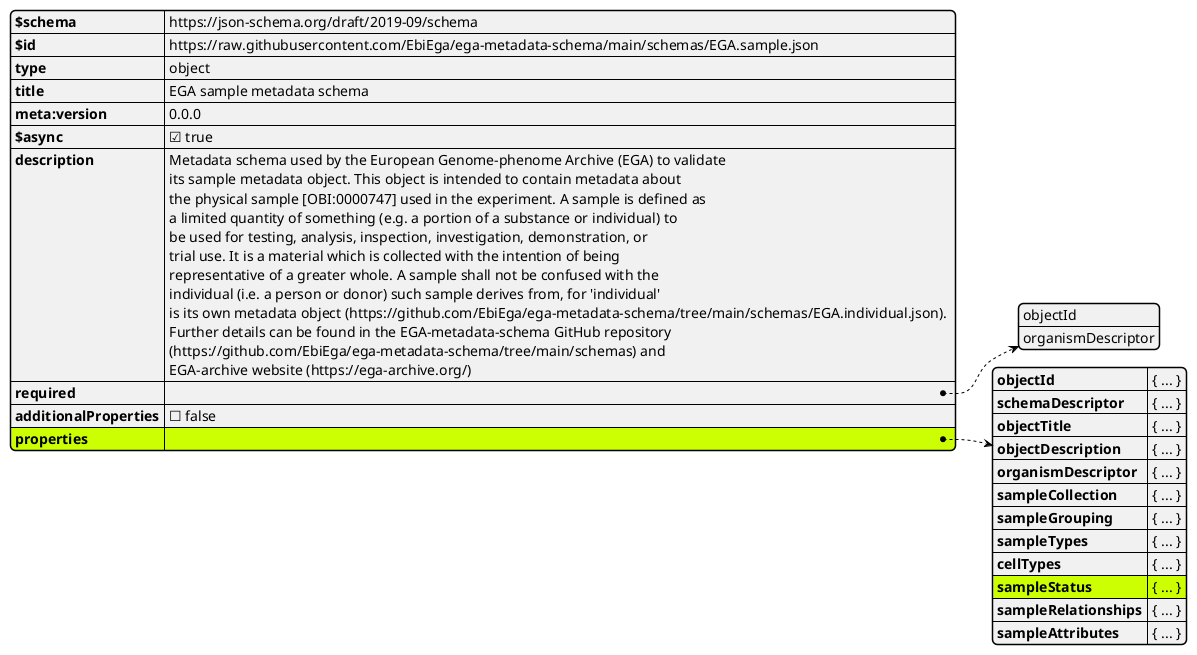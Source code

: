 @startjson
#highlight "properties" / "sampleStatus" / "items" / "properties" / "conditionUnderStudy" / "properties" / "termId"
#highlight "properties"
#highlight "properties" / "sampleStatus"
#highlight "properties" / "sampleStatus" / "items"
#highlight "properties" / "sampleStatus" / "items" / "properties"
#highlight "properties" / "sampleStatus" / "items" / "properties" / "conditionUnderStudy"
#highlight "properties" / "sampleStatus" / "items" / "properties" / "conditionUnderStudy" / "properties"

{
    "$schema": "https://json-schema.org/draft/2019-09/schema",
    "$id": "https://raw.githubusercontent.com/EbiEga/ega-metadata-schema/main/schemas/EGA.sample.json",
    "type": "object",
    "title": "EGA sample metadata schema",
    "meta:version": "0.0.0",
    "$async": true,
    "description": "Metadata schema used by the European Genome-phenome Archive (EGA) to validate \\nits sample metadata object. This object is intended to contain metadata about \\nthe physical sample [OBI:0000747] used in the experiment. A sample is defined as \\na limited quantity of something (e.g. a portion of a substance or individual) to \\nbe used for testing, analysis, inspection, investigation, demonstration, or \\ntrial use. It is a material which is collected with the intention of being \\nrepresentative of a greater whole. A sample shall not be confused with the \\nindividual (i.e. a person or donor) such sample derives from, for 'individual' \\nis its own metadata object (https://github.com/EbiEga/ega-metadata-schema/tree/main/schemas/EGA.individual.json). \\nFurther details can be found in the EGA-metadata-schema GitHub repository \\n(https://github.com/EbiEga/ega-metadata-schema/tree/main/schemas) and \\nEGA-archive website (https://ega-archive.org/)",
    "required": [
        "objectId",
        "organismDescriptor"
    ],
    "additionalProperties": false,
    "properties": {
        "objectId": "{ ... }",
        "schemaDescriptor": "{ ... }",
        "objectTitle": "{ ... }",
        "objectDescription": "{ ... }",
        "organismDescriptor": "{ ... }",
        "sampleCollection": "{ ... }",
        "sampleGrouping": "{ ... }",
        "sampleTypes": "{ ... }",
        "cellTypes": "{ ... }",
        "sampleStatus": "{ ... }",
        "sampleRelationships": "{ ... }",
        "sampleAttributes": "{ ... }"
    }
}
@endjson